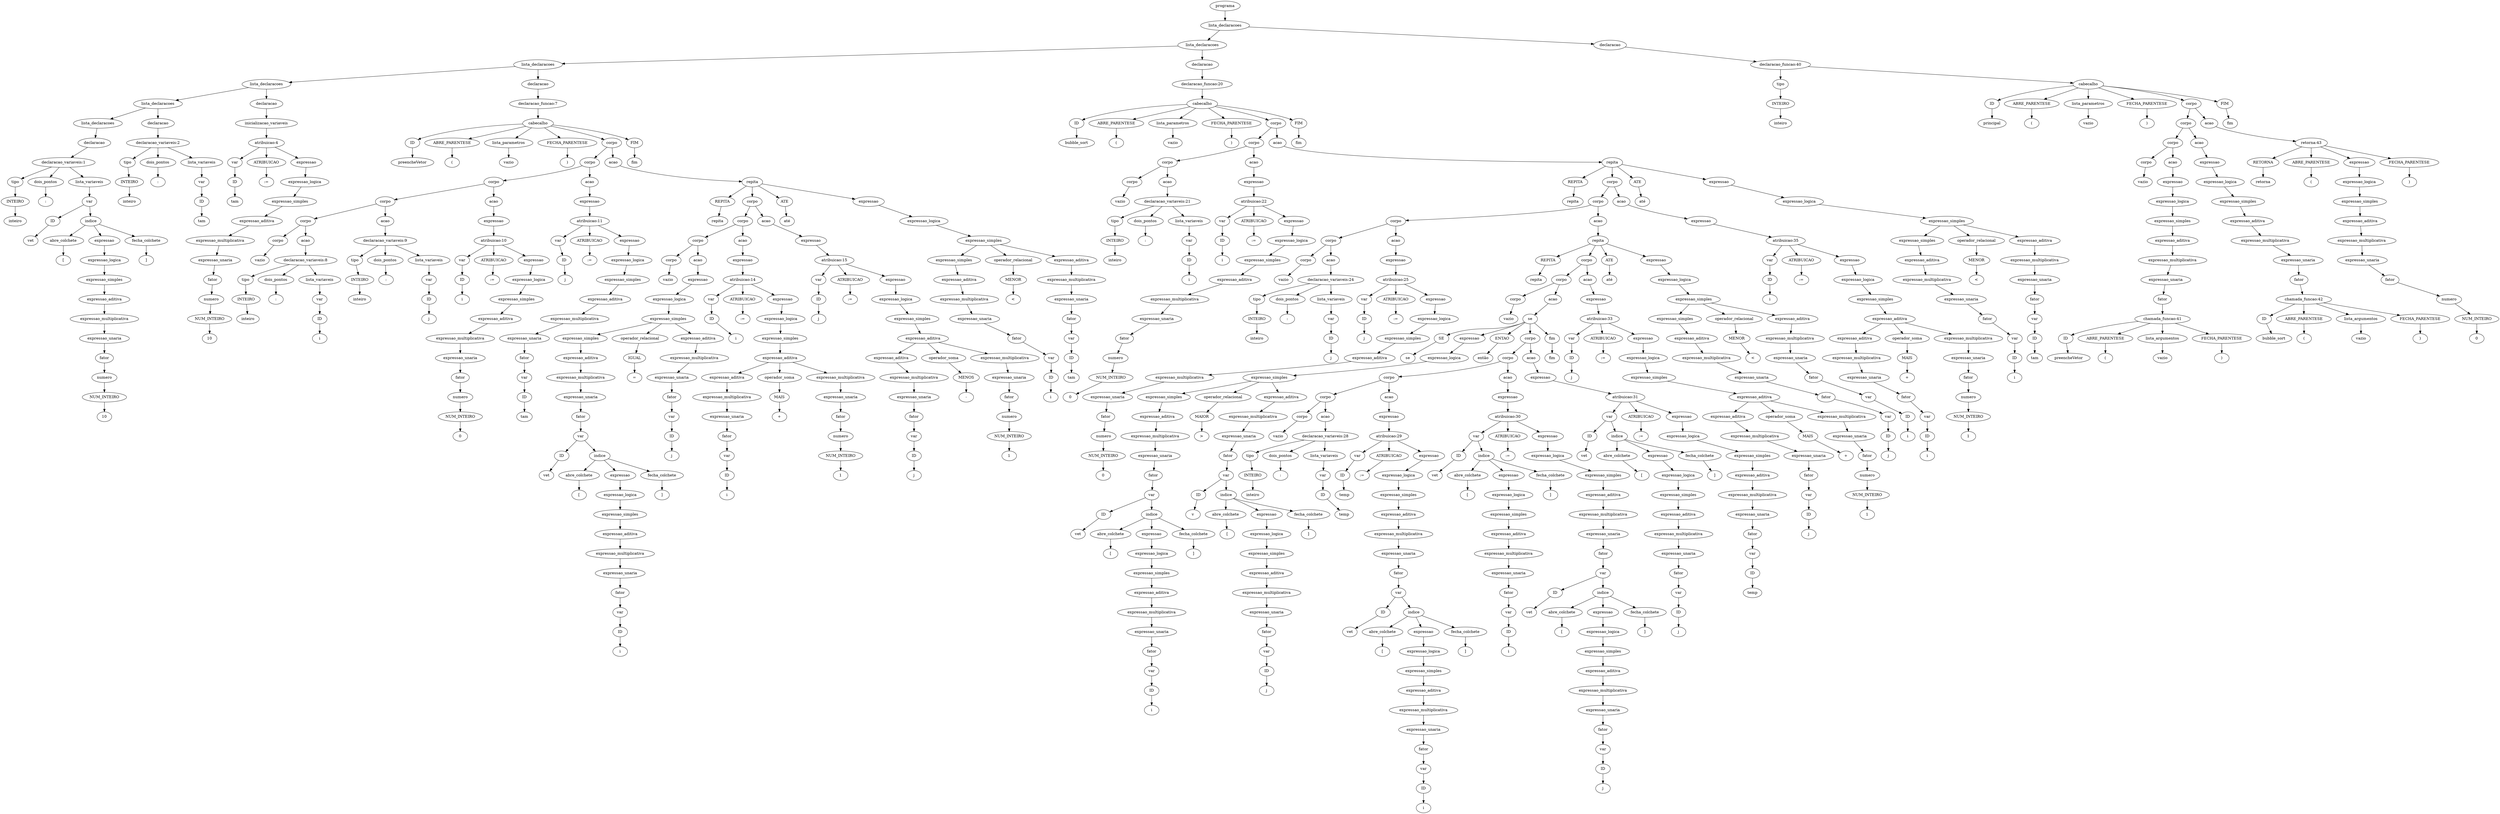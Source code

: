 digraph tree {
    "0x7fa876b64fd0" [label="programa"];
    "0x7fa876a576a0" [label="lista_declaracoes"];
    "0x7fa876b64ca0" [label="lista_declaracoes"];
    "0x7fa876b62b50" [label="lista_declaracoes"];
    "0x7fa876b62b20" [label="lista_declaracoes"];
    "0x7fa876b62700" [label="lista_declaracoes"];
    "0x7fa876c531c0" [label="lista_declaracoes"];
    "0x7fa876c6beb0" [label="declaracao"];
    "0x7fa876b624c0" [label="declaracao_variaveis:1"];
    "0x7fa876c6b3a0" [label="tipo"];
    "0x7fa876b62220" [label="INTEIRO"];
    "0x7fa876b62370" [label="inteiro"];
    "0x7fa876e1f580" [label="dois_pontos"];
    "0x7fa876b62670" [label=":"];
    "0x7fa876b621c0" [label="lista_variaveis"];
    "0x7fa876b62490" [label="var"];
    "0x7fa876b62250" [label="ID"];
    "0x7fa876b624f0" [label="vet"];
    "0x7fa876b62280" [label="indice"];
    "0x7fa876b62520" [label="abre_colchete"];
    "0x7fa876b625e0" [label="["];
    "0x7fa876b622b0" [label="expressao"];
    "0x7fa876b622e0" [label="expressao_logica"];
    "0x7fa876b62160" [label="expressao_simples"];
    "0x7fa876b62190" [label="expressao_aditiva"];
    "0x7fa876b62310" [label="expressao_multiplicativa"];
    "0x7fa876b621f0" [label="expressao_unaria"];
    "0x7fa876b62460" [label="fator"];
    "0x7fa876c86fa0" [label="numero"];
    "0x7fa876c86b50" [label="NUM_INTEIRO"];
    "0x7fa876b62340" [label="10"];
    "0x7fa876b62610" [label="fecha_colchete"];
    "0x7fa876b62640" [label="]"];
    "0x7fa876b62400" [label="declaracao"];
    "0x7fa876b627c0" [label="declaracao_variaveis:2"];
    "0x7fa876b62430" [label="tipo"];
    "0x7fa876b626a0" [label="INTEIRO"];
    "0x7fa876b62580" [label="inteiro"];
    "0x7fa876b628e0" [label="dois_pontos"];
    "0x7fa876b62910" [label=":"];
    "0x7fa876b62730" [label="lista_variaveis"];
    "0x7fa876b625b0" [label="var"];
    "0x7fa876b62550" [label="ID"];
    "0x7fa876b62820" [label="tam"];
    "0x7fa876b62b80" [label="declaracao"];
    "0x7fa876b62940" [label="inicializacao_variaveis"];
    "0x7fa876b62bb0" [label="atribuicao:4"];
    "0x7fa876c862e0" [label="var"];
    "0x7fa876c86c40" [label="ID"];
    "0x7fa876b62970" [label="tam"];
    "0x7fa876b62c40" [label="ATRIBUICAO"];
    "0x7fa876b62c70" [label=":="];
    "0x7fa876b62af0" [label="expressao"];
    "0x7fa876b62ac0" [label="expressao_logica"];
    "0x7fa876b62a30" [label="expressao_simples"];
    "0x7fa876b62880" [label="expressao_aditiva"];
    "0x7fa876b62a90" [label="expressao_multiplicativa"];
    "0x7fa876b629a0" [label="expressao_unaria"];
    "0x7fa876b62850" [label="fator"];
    "0x7fa876b627f0" [label="numero"];
    "0x7fa876b62790" [label="NUM_INTEIRO"];
    "0x7fa876b62a60" [label="10"];
    "0x7fa876b62d00" [label="declaracao"];
    "0x7fa876b629d0" [label="declaracao_funcao:7"];
    "0x7fa876ab36d0" [label="cabecalho"];
    "0x7fa876b6f400" [label="ID"];
    "0x7fa876b6f430" [label="preencheVetor"];
    "0x7fa876b6f100" [label="ABRE_PARENTESE"];
    "0x7fa876b6f280" [label="("];
    "0x7fa876b62760" [label="lista_parametros"];
    "0x7fa876b626d0" [label="vazio"];
    "0x7fa876b6f070" [label="FECHA_PARENTESE"];
    "0x7fa876b6f460" [label=")"];
    "0x7fa876b64670" [label="corpo"];
    "0x7fa876ab3af0" [label="corpo"];
    "0x7fa876ab3760" [label="corpo"];
    "0x7fa876ab3250" [label="corpo"];
    "0x7fa876b62fd0" [label="corpo"];
    "0x7fa876b62e50" [label="corpo"];
    "0x7fa876b62ca0" [label="vazio"];
    "0x7fa876b62e80" [label="acao"];
    "0x7fa876b62f70" [label="declaracao_variaveis:8"];
    "0x7fa876b62d60" [label="tipo"];
    "0x7fa876b62dc0" [label="INTEIRO"];
    "0x7fa876b62f40" [label="inteiro"];
    "0x7fa876ab3070" [label="dois_pontos"];
    "0x7fa876ab3190" [label=":"];
    "0x7fa876b62fa0" [label="lista_variaveis"];
    "0x7fa876b62df0" [label="var"];
    "0x7fa876b62d90" [label="ID"];
    "0x7fa876ab30d0" [label="i"];
    "0x7fa876b62ee0" [label="acao"];
    "0x7fa876ab31f0" [label="declaracao_variaveis:9"];
    "0x7fa876b62d30" [label="tipo"];
    "0x7fa876b62e20" [label="INTEIRO"];
    "0x7fa876ab31c0" [label="inteiro"];
    "0x7fa876ab32b0" [label="dois_pontos"];
    "0x7fa876ab33d0" [label=":"];
    "0x7fa876ab3220" [label="lista_variaveis"];
    "0x7fa876ab30a0" [label="var"];
    "0x7fa876ab3040" [label="ID"];
    "0x7fa876ab3310" [label="j"];
    "0x7fa876ab3670" [label="acao"];
    "0x7fa876ab33a0" [label="expressao"];
    "0x7fa876ab3610" [label="atribuicao:10"];
    "0x7fa876b62f10" [label="var"];
    "0x7fa876b62eb0" [label="ID"];
    "0x7fa876ab3400" [label="i"];
    "0x7fa876ab36a0" [label="ATRIBUICAO"];
    "0x7fa876ab3730" [label=":="];
    "0x7fa876ab35e0" [label="expressao"];
    "0x7fa876ab35b0" [label="expressao_logica"];
    "0x7fa876ab34f0" [label="expressao_simples"];
    "0x7fa876ab3490" [label="expressao_aditiva"];
    "0x7fa876ab3580" [label="expressao_multiplicativa"];
    "0x7fa876ab3430" [label="expressao_unaria"];
    "0x7fa876ab3460" [label="fator"];
    "0x7fa876ab32e0" [label="numero"];
    "0x7fa876ab3280" [label="NUM_INTEIRO"];
    "0x7fa876ab3550" [label="0"];
    "0x7fa876ab3a00" [label="acao"];
    "0x7fa876ab3790" [label="expressao"];
    "0x7fa876ab39a0" [label="atribuicao:11"];
    "0x7fa876ab3130" [label="var"];
    "0x7fa876ab3160" [label="ID"];
    "0x7fa876ab3370" [label="j"];
    "0x7fa876ab3a30" [label="ATRIBUICAO"];
    "0x7fa876ab3ac0" [label=":="];
    "0x7fa876ab3970" [label="expressao"];
    "0x7fa876ab3940" [label="expressao_logica"];
    "0x7fa876ab3880" [label="expressao_simples"];
    "0x7fa876ab3820" [label="expressao_aditiva"];
    "0x7fa876ab3910" [label="expressao_multiplicativa"];
    "0x7fa876ab3100" [label="expressao_unaria"];
    "0x7fa876ab37f0" [label="fator"];
    "0x7fa876ab3520" [label="var"];
    "0x7fa876ab34c0" [label="ID"];
    "0x7fa876ab38e0" [label="tam"];
    "0x7fa876ab38b0" [label="acao"];
    "0x7fa876b6f2e0" [label="repita"];
    "0x7fa876b6f370" [label="REPITA"];
    "0x7fa876b6f310" [label="repita"];
    "0x7fa876b64e80" [label="corpo"];
    "0x7fa876b64910" [label="corpo"];
    "0x7fa876ab3ca0" [label="corpo"];
    "0x7fa876ab3640" [label="corpo"];
    "0x7fa876ab3700" [label="vazio"];
    "0x7fa876b642e0" [label="acao"];
    "0x7fa876b642b0" [label="expressao"];
    "0x7fa876ab3e20" [label="expressao_logica"];
    "0x7fa876b641c0" [label="expressao_simples"];
    "0x7fa876ab3f10" [label="expressao_simples"];
    "0x7fa876ab39d0" [label="expressao_aditiva"];
    "0x7fa876ab3e80" [label="expressao_multiplicativa"];
    "0x7fa876ab3fd0" [label="expressao_unaria"];
    "0x7fa876ab3b50" [label="fator"];
    "0x7fa876ab3bb0" [label="var"];
    "0x7fa876ab3be0" [label="ID"];
    "0x7fa876ab3df0" [label="vet"];
    "0x7fa876ab3dc0" [label="indice"];
    "0x7fa876ab3e50" [label="abre_colchete"];
    "0x7fa876ab3f40" [label="["];
    "0x7fa876ab3d90" [label="expressao"];
    "0x7fa876ab3d60" [label="expressao_logica"];
    "0x7fa876ab3cd0" [label="expressao_simples"];
    "0x7fa876ab3c40" [label="expressao_aditiva"];
    "0x7fa876ab3d30" [label="expressao_multiplicativa"];
    "0x7fa876ab3b80" [label="expressao_unaria"];
    "0x7fa876ab3c10" [label="fator"];
    "0x7fa876ab3b20" [label="var"];
    "0x7fa876ab3a60" [label="ID"];
    "0x7fa876ab3d00" [label="i"];
    "0x7fa876ab3f70" [label="fecha_colchete"];
    "0x7fa876ab3fa0" [label="]"];
    "0x7fa876ab3c70" [label="operador_relacional"];
    "0x7fa876b64040" [label="IGUAL"];
    "0x7fa876b64130" [label="="];
    "0x7fa876b640d0" [label="expressao_aditiva"];
    "0x7fa876b64250" [label="expressao_multiplicativa"];
    "0x7fa876b64160" [label="expressao_unaria"];
    "0x7fa876b640a0" [label="fator"];
    "0x7fa876ab3eb0" [label="var"];
    "0x7fa876ab3ee0" [label="ID"];
    "0x7fa876b64220" [label="j"];
    "0x7fa876b648e0" [label="acao"];
    "0x7fa876b64070" [label="expressao"];
    "0x7fa876b645e0" [label="atribuicao:14"];
    "0x7fa876ab3340" [label="var"];
    "0x7fa876ab37c0" [label="ID"];
    "0x7fa876b64340" [label="i"];
    "0x7fa876b64580" [label="ATRIBUICAO"];
    "0x7fa876b64880" [label=":="];
    "0x7fa876b64850" [label="expressao"];
    "0x7fa876b64820" [label="expressao_logica"];
    "0x7fa876b64550" [label="expressao_simples"];
    "0x7fa876b64640" [label="expressao_aditiva"];
    "0x7fa876b64430" [label="expressao_aditiva"];
    "0x7fa876b64520" [label="expressao_multiplicativa"];
    "0x7fa876b64100" [label="expressao_unaria"];
    "0x7fa876b64400" [label="fator"];
    "0x7fa876b641f0" [label="var"];
    "0x7fa876b64190" [label="ID"];
    "0x7fa876b644f0" [label="i"];
    "0x7fa876b646a0" [label="operador_soma"];
    "0x7fa876b644c0" [label="MAIS"];
    "0x7fa876b645b0" [label="+"];
    "0x7fa876b647f0" [label="expressao_multiplicativa"];
    "0x7fa876b64700" [label="expressao_unaria"];
    "0x7fa876b64610" [label="fator"];
    "0x7fa876b64460" [label="numero"];
    "0x7fa876b64490" [label="NUM_INTEIRO"];
    "0x7fa876b647c0" [label="1"];
    "0x7fa876b64e50" [label="acao"];
    "0x7fa876b64940" [label="expressao"];
    "0x7fa876b64b80" [label="atribuicao:15"];
    "0x7fa876b64370" [label="var"];
    "0x7fa876b64280" [label="ID"];
    "0x7fa876b643d0" [label="j"];
    "0x7fa876b64b20" [label="ATRIBUICAO"];
    "0x7fa876b64df0" [label=":="];
    "0x7fa876b64dc0" [label="expressao"];
    "0x7fa876b64d90" [label="expressao_logica"];
    "0x7fa876b64af0" [label="expressao_simples"];
    "0x7fa876b64be0" [label="expressao_aditiva"];
    "0x7fa876b649d0" [label="expressao_aditiva"];
    "0x7fa876b64ac0" [label="expressao_multiplicativa"];
    "0x7fa876b64310" [label="expressao_unaria"];
    "0x7fa876b649a0" [label="fator"];
    "0x7fa876b64790" [label="var"];
    "0x7fa876b64730" [label="ID"];
    "0x7fa876b64a90" [label="j"];
    "0x7fa876b64c40" [label="operador_soma"];
    "0x7fa876b64a60" [label="MENOS"];
    "0x7fa876b64b50" [label="-"];
    "0x7fa876b64d60" [label="expressao_multiplicativa"];
    "0x7fa876b64c70" [label="expressao_unaria"];
    "0x7fa876b64bb0" [label="fator"];
    "0x7fa876b64a00" [label="numero"];
    "0x7fa876b64a30" [label="NUM_INTEIRO"];
    "0x7fa876b64d30" [label="1"];
    "0x7fa876b6f3a0" [label="ATE"];
    "0x7fa876b6f3d0" [label="até"];
    "0x7fa876b6f2b0" [label="expressao"];
    "0x7fa876b64fa0" [label="expressao_logica"];
    "0x7fa876b6f1c0" [label="expressao_simples"];
    "0x7fa876b64f40" [label="expressao_simples"];
    "0x7fa876b64c10" [label="expressao_aditiva"];
    "0x7fa876b648b0" [label="expressao_multiplicativa"];
    "0x7fa876b64eb0" [label="expressao_unaria"];
    "0x7fa876b64e20" [label="fator"];
    "0x7fa876b64760" [label="var"];
    "0x7fa876b643a0" [label="ID"];
    "0x7fa876b64970" [label="i"];
    "0x7fa876b64f70" [label="operador_relacional"];
    "0x7fa876b6f040" [label="MENOR"];
    "0x7fa876b6f130" [label="<"];
    "0x7fa876b6f0d0" [label="expressao_aditiva"];
    "0x7fa876b6f250" [label="expressao_multiplicativa"];
    "0x7fa876b6f160" [label="expressao_unaria"];
    "0x7fa876b6f0a0" [label="fator"];
    "0x7fa876b64ee0" [label="var"];
    "0x7fa876b64f10" [label="ID"];
    "0x7fa876b6f220" [label="tam"];
    "0x7fa876b6f490" [label="FIM"];
    "0x7fa876b6f4c0" [label="fim"];
    "0x7fa876b62a00" [label="declaracao"];
    "0x7fa876ab3a90" [label="declaracao_funcao:20"];
    "0x7fa876b6f7f0" [label="cabecalho"];
    "0x7fa876a57d90" [label="ID"];
    "0x7fa876a57dc0" [label="bubble_sort"];
    "0x7fa876a57670" [label="ABRE_PARENTESE"];
    "0x7fa876a57a00" [label="("];
    "0x7fa876b62cd0" [label="lista_parametros"];
    "0x7fa876b62c10" [label="vazio"];
    "0x7fa876a579a0" [label="FECHA_PARENTESE"];
    "0x7fa876a57df0" [label=")"];
    "0x7fa876a57cd0" [label="corpo"];
    "0x7fa876b6fc10" [label="corpo"];
    "0x7fa876b6f700" [label="corpo"];
    "0x7fa876b6f580" [label="corpo"];
    "0x7fa876b62be0" [label="vazio"];
    "0x7fa876b6f5b0" [label="acao"];
    "0x7fa876b6f6a0" [label="declaracao_variaveis:21"];
    "0x7fa876b6f4f0" [label="tipo"];
    "0x7fa876b6f550" [label="INTEIRO"];
    "0x7fa876b6f670" [label="inteiro"];
    "0x7fa876b6f760" [label="dois_pontos"];
    "0x7fa876b6f880" [label=":"];
    "0x7fa876b6f6d0" [label="lista_variaveis"];
    "0x7fa876b6f1f0" [label="var"];
    "0x7fa876b6f520" [label="ID"];
    "0x7fa876b6f7c0" [label="i"];
    "0x7fa876b6fb20" [label="acao"];
    "0x7fa876b6f850" [label="expressao"];
    "0x7fa876b6fac0" [label="atribuicao:22"];
    "0x7fa876b64cd0" [label="var"];
    "0x7fa876b6f190" [label="ID"];
    "0x7fa876b6f8b0" [label="i"];
    "0x7fa876b6fb50" [label="ATRIBUICAO"];
    "0x7fa876b6fbe0" [label=":="];
    "0x7fa876b6fa90" [label="expressao"];
    "0x7fa876b6fa60" [label="expressao_logica"];
    "0x7fa876b6f9a0" [label="expressao_simples"];
    "0x7fa876b6f940" [label="expressao_aditiva"];
    "0x7fa876b6fa30" [label="expressao_multiplicativa"];
    "0x7fa876b6f8e0" [label="expressao_unaria"];
    "0x7fa876b6f910" [label="fator"];
    "0x7fa876b6f790" [label="numero"];
    "0x7fa876b6f730" [label="NUM_INTEIRO"];
    "0x7fa876b6fa00" [label="0"];
    "0x7fa876b6f9d0" [label="acao"];
    "0x7fa876a57c70" [label="repita"];
    "0x7fa876a57d00" [label="REPITA"];
    "0x7fa876a57ca0" [label="repita"];
    "0x7fa876a57850" [label="corpo"];
    "0x7fa876a4e8b0" [label="corpo"];
    "0x7fa876a40340" [label="corpo"];
    "0x7fa876b6fdf0" [label="corpo"];
    "0x7fa876b6f610" [label="corpo"];
    "0x7fa876b6f640" [label="vazio"];
    "0x7fa876b6fca0" [label="acao"];
    "0x7fa876b6fd90" [label="declaracao_variaveis:24"];
    "0x7fa876b6fc40" [label="tipo"];
    "0x7fa876b6fb80" [label="INTEIRO"];
    "0x7fa876b6fd60" [label="inteiro"];
    "0x7fa876b6fe50" [label="dois_pontos"];
    "0x7fa876b6ff70" [label=":"];
    "0x7fa876b6fdc0" [label="lista_variaveis"];
    "0x7fa876b6fc70" [label="var"];
    "0x7fa876b6faf0" [label="ID"];
    "0x7fa876b6feb0" [label="j"];
    "0x7fa876b6fee0" [label="acao"];
    "0x7fa876b6ff40" [label="expressao"];
    "0x7fa876a401f0" [label="atribuicao:25"];
    "0x7fa876b6f5e0" [label="var"];
    "0x7fa876b6f820" [label="ID"];
    "0x7fa876b6ffa0" [label="j"];
    "0x7fa876a40280" [label="ATRIBUICAO"];
    "0x7fa876a40310" [label=":="];
    "0x7fa876a401c0" [label="expressao"];
    "0x7fa876a40190" [label="expressao_logica"];
    "0x7fa876a400d0" [label="expressao_simples"];
    "0x7fa876a40070" [label="expressao_aditiva"];
    "0x7fa876a40160" [label="expressao_multiplicativa"];
    "0x7fa876b6ffd0" [label="expressao_unaria"];
    "0x7fa876a40040" [label="fator"];
    "0x7fa876b6fe80" [label="numero"];
    "0x7fa876b6fe20" [label="NUM_INTEIRO"];
    "0x7fa876a40130" [label="0"];
    "0x7fa876a40100" [label="acao"];
    "0x7fa876a57280" [label="repita"];
    "0x7fa876a57310" [label="REPITA"];
    "0x7fa876a572b0" [label="repita"];
    "0x7fa876a4ee20" [label="corpo"];
    "0x7fa876a407c0" [label="corpo"];
    "0x7fa876b6fd00" [label="corpo"];
    "0x7fa876b6fd30" [label="vazio"];
    "0x7fa876a403a0" [label="acao"];
    "0x7fa876a4e130" [label="se"];
    "0x7fa876a4e1c0" [label="SE"];
    "0x7fa876a4e610" [label="se"];
    "0x7fa876a40c70" [label="expressao"];
    "0x7fa876a406d0" [label="expressao_logica"];
    "0x7fa876a40e50" [label="expressao_simples"];
    "0x7fa876a408b0" [label="expressao_simples"];
    "0x7fa876a40430" [label="expressao_aditiva"];
    "0x7fa876a40730" [label="expressao_multiplicativa"];
    "0x7fa876a40880" [label="expressao_unaria"];
    "0x7fa876a40400" [label="fator"];
    "0x7fa876a40460" [label="var"];
    "0x7fa876a40490" [label="ID"];
    "0x7fa876a406a0" [label="vet"];
    "0x7fa876a40670" [label="indice"];
    "0x7fa876a40700" [label="abre_colchete"];
    "0x7fa876a407f0" [label="["];
    "0x7fa876a40640" [label="expressao"];
    "0x7fa876a40610" [label="expressao_logica"];
    "0x7fa876a40580" [label="expressao_simples"];
    "0x7fa876a404f0" [label="expressao_aditiva"];
    "0x7fa876a405e0" [label="expressao_multiplicativa"];
    "0x7fa876a403d0" [label="expressao_unaria"];
    "0x7fa876a404c0" [label="fator"];
    "0x7fa876a40370" [label="var"];
    "0x7fa876a402b0" [label="ID"];
    "0x7fa876a405b0" [label="i"];
    "0x7fa876a40820" [label="fecha_colchete"];
    "0x7fa876a40850" [label="]"];
    "0x7fa876a40520" [label="operador_relacional"];
    "0x7fa876a40550" [label="MAIOR"];
    "0x7fa876a409a0" [label=">"];
    "0x7fa876a40940" [label="expressao_aditiva"];
    "0x7fa876a40cd0" [label="expressao_multiplicativa"];
    "0x7fa876a40e20" [label="expressao_unaria"];
    "0x7fa876a40910" [label="fator"];
    "0x7fa876a40a00" [label="var"];
    "0x7fa876a40a30" [label="ID"];
    "0x7fa876a40c40" [label="v"];
    "0x7fa876a40c10" [label="indice"];
    "0x7fa876a40ca0" [label="abre_colchete"];
    "0x7fa876a40d90" [label="["];
    "0x7fa876a40be0" [label="expressao"];
    "0x7fa876a40bb0" [label="expressao_logica"];
    "0x7fa876a40b20" [label="expressao_simples"];
    "0x7fa876a40a90" [label="expressao_aditiva"];
    "0x7fa876a40b80" [label="expressao_multiplicativa"];
    "0x7fa876a409d0" [label="expressao_unaria"];
    "0x7fa876a40a60" [label="fator"];
    "0x7fa876a40760" [label="var"];
    "0x7fa876a40790" [label="ID"];
    "0x7fa876a40b50" [label="j"];
    "0x7fa876a40dc0" [label="fecha_colchete"];
    "0x7fa876a40df0" [label="]"];
    "0x7fa876a4e4c0" [label="ENTAO"];
    "0x7fa876a4e940" [label="então"];
    "0x7fa876a4e880" [label="corpo"];
    "0x7fa876a4e220" [label="corpo"];
    "0x7fa876a478b0" [label="corpo"];
    "0x7fa876a40fa0" [label="corpo"];
    "0x7fa876a40f10" [label="corpo"];
    "0x7fa876a40d60" [label="vazio"];
    "0x7fa876a40f40" [label="acao"];
    "0x7fa876a47070" [label="declaracao_variaveis:28"];
    "0x7fa876a40e80" [label="tipo"];
    "0x7fa876a40ac0" [label="INTEIRO"];
    "0x7fa876a47040" [label="inteiro"];
    "0x7fa876a47130" [label="dois_pontos"];
    "0x7fa876a47250" [label=":"];
    "0x7fa876a470a0" [label="lista_variaveis"];
    "0x7fa876a40af0" [label="var"];
    "0x7fa876a40970" [label="ID"];
    "0x7fa876a47190" [label="temp"];
    "0x7fa876a477c0" [label="acao"];
    "0x7fa876a470d0" [label="expressao"];
    "0x7fa876a47670" [label="atribuicao:29"];
    "0x7fa876a40eb0" [label="var"];
    "0x7fa876a40ee0" [label="ID"];
    "0x7fa876a47280" [label="temp"];
    "0x7fa876a477f0" [label="ATRIBUICAO"];
    "0x7fa876a47880" [label=":="];
    "0x7fa876a475b0" [label="expressao"];
    "0x7fa876a47400" [label="expressao_logica"];
    "0x7fa876a47790" [label="expressao_simples"];
    "0x7fa876a47310" [label="expressao_aditiva"];
    "0x7fa876a47610" [label="expressao_multiplicativa"];
    "0x7fa876a47760" [label="expressao_unaria"];
    "0x7fa876a472e0" [label="fator"];
    "0x7fa876a47340" [label="var"];
    "0x7fa876a47370" [label="ID"];
    "0x7fa876a47580" [label="vet"];
    "0x7fa876a47550" [label="indice"];
    "0x7fa876a475e0" [label="abre_colchete"];
    "0x7fa876a476d0" [label="["];
    "0x7fa876a47520" [label="expressao"];
    "0x7fa876a474f0" [label="expressao_logica"];
    "0x7fa876a47460" [label="expressao_simples"];
    "0x7fa876a473d0" [label="expressao_aditiva"];
    "0x7fa876a474c0" [label="expressao_multiplicativa"];
    "0x7fa876a472b0" [label="expressao_unaria"];
    "0x7fa876a473a0" [label="fator"];
    "0x7fa876a47160" [label="var"];
    "0x7fa876a47100" [label="ID"];
    "0x7fa876a47490" [label="i"];
    "0x7fa876a47700" [label="fecha_colchete"];
    "0x7fa876a47730" [label="]"];
    "0x7fa876a47b80" [label="acao"];
    "0x7fa876a47c70" [label="expressao"];
    "0x7fa876a4e0d0" [label="atribuicao:30"];
    "0x7fa876a47430" [label="var"];
    "0x7fa876a47820" [label="ID"];
    "0x7fa876a47a90" [label="vet"];
    "0x7fa876a47a60" [label="indice"];
    "0x7fa876a47af0" [label="abre_colchete"];
    "0x7fa876a47be0" [label="["];
    "0x7fa876a47a30" [label="expressao"];
    "0x7fa876a47a00" [label="expressao_logica"];
    "0x7fa876a479d0" [label="expressao_simples"];
    "0x7fa876a47940" [label="expressao_aditiva"];
    "0x7fa876a47220" [label="expressao_multiplicativa"];
    "0x7fa876a478e0" [label="expressao_unaria"];
    "0x7fa876a47910" [label="fator"];
    "0x7fa876a40fd0" [label="var"];
    "0x7fa876a40f70" [label="ID"];
    "0x7fa876a471f0" [label="i"];
    "0x7fa876a47c10" [label="fecha_colchete"];
    "0x7fa876a47c40" [label="]"];
    "0x7fa876a4e160" [label="ATRIBUICAO"];
    "0x7fa876a4e1f0" [label=":="];
    "0x7fa876a47ee0" [label="expressao"];
    "0x7fa876a47d90" [label="expressao_logica"];
    "0x7fa876a47dc0" [label="expressao_simples"];
    "0x7fa876a479a0" [label="expressao_aditiva"];
    "0x7fa876a47f40" [label="expressao_multiplicativa"];
    "0x7fa876a47fa0" [label="expressao_unaria"];
    "0x7fa876a47970" [label="fator"];
    "0x7fa876a47cd0" [label="var"];
    "0x7fa876a47d00" [label="ID"];
    "0x7fa876a47eb0" [label="vet"];
    "0x7fa876a47e80" [label="indice"];
    "0x7fa876a47f10" [label="abre_colchete"];
    "0x7fa876a4e040" [label="["];
    "0x7fa876a47e50" [label="expressao"];
    "0x7fa876a47e20" [label="expressao_logica"];
    "0x7fa876a47df0" [label="expressao_simples"];
    "0x7fa876a47d60" [label="expressao_aditiva"];
    "0x7fa876a47bb0" [label="expressao_multiplicativa"];
    "0x7fa876a47b20" [label="expressao_unaria"];
    "0x7fa876a47d30" [label="fator"];
    "0x7fa876a476a0" [label="var"];
    "0x7fa876a47640" [label="ID"];
    "0x7fa876a47ac0" [label="j"];
    "0x7fa876a4e070" [label="fecha_colchete"];
    "0x7fa876a4e0a0" [label="]"];
    "0x7fa876a4e790" [label="acao"];
    "0x7fa876a4e5e0" [label="expressao"];
    "0x7fa876a4e730" [label="atribuicao:31"];
    "0x7fa876a4e100" [label="var"];
    "0x7fa876a4e190" [label="ID"];
    "0x7fa876a4e400" [label="vet"];
    "0x7fa876a4e3d0" [label="indice"];
    "0x7fa876a4e460" [label="abre_colchete"];
    "0x7fa876a4e550" [label="["];
    "0x7fa876a4e3a0" [label="expressao"];
    "0x7fa876a4e370" [label="expressao_logica"];
    "0x7fa876a4e340" [label="expressao_simples"];
    "0x7fa876a4e2b0" [label="expressao_aditiva"];
    "0x7fa876a47b50" [label="expressao_multiplicativa"];
    "0x7fa876a4e250" [label="expressao_unaria"];
    "0x7fa876a4e280" [label="fator"];
    "0x7fa876a47850" [label="var"];
    "0x7fa876a471c0" [label="ID"];
    "0x7fa876a47ca0" [label="j"];
    "0x7fa876a4e580" [label="fecha_colchete"];
    "0x7fa876a4e5b0" [label="]"];
    "0x7fa876a4e7c0" [label="ATRIBUICAO"];
    "0x7fa876a4e850" [label=":="];
    "0x7fa876a4e700" [label="expressao"];
    "0x7fa876a4e6d0" [label="expressao_logica"];
    "0x7fa876a4e670" [label="expressao_simples"];
    "0x7fa876a4e310" [label="expressao_aditiva"];
    "0x7fa876a4e520" [label="expressao_multiplicativa"];
    "0x7fa876a4e490" [label="expressao_unaria"];
    "0x7fa876a4e2e0" [label="fator"];
    "0x7fa876a47fd0" [label="var"];
    "0x7fa876a47f70" [label="ID"];
    "0x7fa876a4e430" [label="temp"];
    "0x7fa876a4e970" [label="fim"];
    "0x7fa876a4e9a0" [label="fim"];
    "0x7fa876a4edf0" [label="acao"];
    "0x7fa876a40d00" [label="expressao"];
    "0x7fa876a4eb20" [label="atribuicao:33"];
    "0x7fa876b6fcd0" [label="var"];
    "0x7fa876b6ff10" [label="ID"];
    "0x7fa876a4e9d0" [label="j"];
    "0x7fa876a4eac0" [label="ATRIBUICAO"];
    "0x7fa876a4ed90" [label=":="];
    "0x7fa876a4ed60" [label="expressao"];
    "0x7fa876a4ed30" [label="expressao_logica"];
    "0x7fa876a4ea90" [label="expressao_simples"];
    "0x7fa876a4eb80" [label="expressao_aditiva"];
    "0x7fa876a4e820" [label="expressao_aditiva"];
    "0x7fa876a4ea60" [label="expressao_multiplicativa"];
    "0x7fa876a4ea00" [label="expressao_unaria"];
    "0x7fa876a4e910" [label="fator"];
    "0x7fa876a4e8e0" [label="var"];
    "0x7fa876a4e760" [label="ID"];
    "0x7fa876a4ea30" [label="j"];
    "0x7fa876a4ebe0" [label="operador_soma"];
    "0x7fa876a4e640" [label="MAIS"];
    "0x7fa876a4eaf0" [label="+"];
    "0x7fa876a4ed00" [label="expressao_multiplicativa"];
    "0x7fa876a4ec10" [label="expressao_unaria"];
    "0x7fa876a4eb50" [label="fator"];
    "0x7fa876a4e4f0" [label="numero"];
    "0x7fa876a4e6a0" [label="NUM_INTEIRO"];
    "0x7fa876a4ecd0" [label="1"];
    "0x7fa876a57340" [label="ATE"];
    "0x7fa876a57370" [label="até"];
    "0x7fa876a57250" [label="expressao"];
    "0x7fa876a4ef40" [label="expressao_logica"];
    "0x7fa876a57160" [label="expressao_simples"];
    "0x7fa876a4eee0" [label="expressao_simples"];
    "0x7fa876a4ebb0" [label="expressao_aditiva"];
    "0x7fa876a4e7f0" [label="expressao_multiplicativa"];
    "0x7fa876a4ee50" [label="expressao_unaria"];
    "0x7fa876a4edc0" [label="fator"];
    "0x7fa876a40220" [label="var"];
    "0x7fa876a408e0" [label="ID"];
    "0x7fa876a40d30" [label="j"];
    "0x7fa876a4ef10" [label="operador_relacional"];
    "0x7fa876a4efa0" [label="MENOR"];
    "0x7fa876a570d0" [label="<"];
    "0x7fa876a57070" [label="expressao_aditiva"];
    "0x7fa876a571f0" [label="expressao_multiplicativa"];
    "0x7fa876a57100" [label="expressao_unaria"];
    "0x7fa876a57040" [label="fator"];
    "0x7fa876a4ee80" [label="var"];
    "0x7fa876a4eeb0" [label="ID"];
    "0x7fa876a571c0" [label="i"];
    "0x7fa876a4efd0" [label="acao"];
    "0x7fa876a4eca0" [label="expressao"];
    "0x7fa876a57550" [label="atribuicao:35"];
    "0x7fa876a40250" [label="var"];
    "0x7fa876a402e0" [label="ID"];
    "0x7fa876a573a0" [label="i"];
    "0x7fa876a574f0" [label="ATRIBUICAO"];
    "0x7fa876a577c0" [label=":="];
    "0x7fa876a57790" [label="expressao"];
    "0x7fa876a57760" [label="expressao_logica"];
    "0x7fa876a574c0" [label="expressao_simples"];
    "0x7fa876a575b0" [label="expressao_aditiva"];
    "0x7fa876a570a0" [label="expressao_aditiva"];
    "0x7fa876a57490" [label="expressao_multiplicativa"];
    "0x7fa876a573d0" [label="expressao_unaria"];
    "0x7fa876a572e0" [label="fator"];
    "0x7fa876a57190" [label="var"];
    "0x7fa876a57130" [label="ID"];
    "0x7fa876a57460" [label="i"];
    "0x7fa876a57610" [label="operador_soma"];
    "0x7fa876a57430" [label="MAIS"];
    "0x7fa876a57520" [label="+"];
    "0x7fa876a57730" [label="expressao_multiplicativa"];
    "0x7fa876a57640" [label="expressao_unaria"];
    "0x7fa876a57580" [label="fator"];
    "0x7fa876a57220" [label="numero"];
    "0x7fa876a57400" [label="NUM_INTEIRO"];
    "0x7fa876a57700" [label="1"];
    "0x7fa876a57d30" [label="ATE"];
    "0x7fa876a57d60" [label="até"];
    "0x7fa876a57c40" [label="expressao"];
    "0x7fa876a57970" [label="expressao_logica"];
    "0x7fa876a57b50" [label="expressao_simples"];
    "0x7fa876a57910" [label="expressao_simples"];
    "0x7fa876a575e0" [label="expressao_aditiva"];
    "0x7fa876a4ec40" [label="expressao_multiplicativa"];
    "0x7fa876a57880" [label="expressao_unaria"];
    "0x7fa876a577f0" [label="fator"];
    "0x7fa876a400a0" [label="var"];
    "0x7fa876a4ec70" [label="ID"];
    "0x7fa876a4ef70" [label="i"];
    "0x7fa876a57940" [label="operador_relacional"];
    "0x7fa876a579d0" [label="MENOR"];
    "0x7fa876a57ac0" [label="<"];
    "0x7fa876a57a60" [label="expressao_aditiva"];
    "0x7fa876a57be0" [label="expressao_multiplicativa"];
    "0x7fa876a57af0" [label="expressao_unaria"];
    "0x7fa876a57a30" [label="fator"];
    "0x7fa876a578b0" [label="var"];
    "0x7fa876a578e0" [label="ID"];
    "0x7fa876a57bb0" [label="tam"];
    "0x7fa876a57e20" [label="FIM"];
    "0x7fa876a57e50" [label="fim"];
    "0x7fa876b6fbb0" [label="declaracao"];
    "0x7fa876b6f340" [label="declaracao_funcao:40"];
    "0x7fa876ab3850" [label="tipo"];
    "0x7fa876b623a0" [label="INTEIRO"];
    "0x7fa876b623d0" [label="inteiro"];
    "0x7fa876a61790" [label="cabecalho"];
    "0x7fa876a61c10" [label="ID"];
    "0x7fa876a61c40" [label="principal"];
    "0x7fa876a61a30" [label="ABRE_PARENTESE"];
    "0x7fa876a61880" [label="("];
    "0x7fa876a57b20" [label="lista_parametros"];
    "0x7fa876a57820" [label="vazio"];
    "0x7fa876a618b0" [label="FECHA_PARENTESE"];
    "0x7fa876a61c70" [label=")"];
    "0x7fa876a619d0" [label="corpo"];
    "0x7fa876a61460" [label="corpo"];
    "0x7fa876a610a0" [label="corpo"];
    "0x7fa876a61040" [label="corpo"];
    "0x7fa876b628b0" [label="vazio"];
    "0x7fa876a612b0" [label="acao"];
    "0x7fa876a57f70" [label="expressao"];
    "0x7fa876a61400" [label="expressao_logica"];
    "0x7fa876a61250" [label="expressao_simples"];
    "0x7fa876a57f40" [label="expressao_aditiva"];
    "0x7fa876a613d0" [label="expressao_multiplicativa"];
    "0x7fa876a611f0" [label="expressao_unaria"];
    "0x7fa876a57fa0" [label="fator"];
    "0x7fa876a61070" [label="chamada_funcao:41"];
    "0x7fa876a61160" [label="ID"];
    "0x7fa876a612e0" [label="preencheVetor"];
    "0x7fa876a61310" [label="ABRE_PARENTESE"];
    "0x7fa876a61340" [label="("];
    "0x7fa876a611c0" [label="lista_argumentos"];
    "0x7fa876a57f10" [label="vazio"];
    "0x7fa876a61370" [label="FECHA_PARENTESE"];
    "0x7fa876a613a0" [label=")"];
    "0x7fa876a61220" [label="acao"];
    "0x7fa876a61280" [label="expressao"];
    "0x7fa876a61760" [label="expressao_logica"];
    "0x7fa876a615b0" [label="expressao_simples"];
    "0x7fa876a61610" [label="expressao_aditiva"];
    "0x7fa876a61730" [label="expressao_multiplicativa"];
    "0x7fa876a61550" [label="expressao_unaria"];
    "0x7fa876a57fd0" [label="fator"];
    "0x7fa876a61100" [label="chamada_funcao:42"];
    "0x7fa876a61520" [label="ID"];
    "0x7fa876a61640" [label="bubble_sort"];
    "0x7fa876a61670" [label="ABRE_PARENTESE"];
    "0x7fa876a616a0" [label="("];
    "0x7fa876a61130" [label="lista_argumentos"];
    "0x7fa876a57c10" [label="vazio"];
    "0x7fa876a616d0" [label="FECHA_PARENTESE"];
    "0x7fa876a61700" [label=")"];
    "0x7fa876a61af0" [label="acao"];
    "0x7fa876a61970" [label="retorna:43"];
    "0x7fa876a61a00" [label="RETORNA"];
    "0x7fa876a61b20" [label="retorna"];
    "0x7fa876a61b50" [label="ABRE_PARENTESE"];
    "0x7fa876a61b80" [label="("];
    "0x7fa876a61940" [label="expressao"];
    "0x7fa876a61910" [label="expressao_logica"];
    "0x7fa876a618e0" [label="expressao_simples"];
    "0x7fa876a61850" [label="expressao_aditiva"];
    "0x7fa876a614f0" [label="expressao_multiplicativa"];
    "0x7fa876a614c0" [label="expressao_unaria"];
    "0x7fa876a61820" [label="fator"];
    "0x7fa876a61190" [label="numero"];
    "0x7fa876a61430" [label="NUM_INTEIRO"];
    "0x7fa876a61490" [label="0"];
    "0x7fa876a61bb0" [label="FECHA_PARENTESE"];
    "0x7fa876a61be0" [label=")"];
    "0x7fa876a61ca0" [label="FIM"];
    "0x7fa876a61cd0" [label="fim"];
    "0x7fa876b64fd0" -> "0x7fa876a576a0";
    "0x7fa876a576a0" -> "0x7fa876b64ca0";
    "0x7fa876a576a0" -> "0x7fa876b6fbb0";
    "0x7fa876b64ca0" -> "0x7fa876b62b50";
    "0x7fa876b64ca0" -> "0x7fa876b62a00";
    "0x7fa876b62b50" -> "0x7fa876b62b20";
    "0x7fa876b62b50" -> "0x7fa876b62d00";
    "0x7fa876b62b20" -> "0x7fa876b62700";
    "0x7fa876b62b20" -> "0x7fa876b62b80";
    "0x7fa876b62700" -> "0x7fa876c531c0";
    "0x7fa876b62700" -> "0x7fa876b62400";
    "0x7fa876c531c0" -> "0x7fa876c6beb0";
    "0x7fa876c6beb0" -> "0x7fa876b624c0";
    "0x7fa876b624c0" -> "0x7fa876c6b3a0";
    "0x7fa876b624c0" -> "0x7fa876e1f580";
    "0x7fa876b624c0" -> "0x7fa876b621c0";
    "0x7fa876c6b3a0" -> "0x7fa876b62220";
    "0x7fa876b62220" -> "0x7fa876b62370";
    "0x7fa876e1f580" -> "0x7fa876b62670";
    "0x7fa876b621c0" -> "0x7fa876b62490";
    "0x7fa876b62490" -> "0x7fa876b62250";
    "0x7fa876b62490" -> "0x7fa876b62280";
    "0x7fa876b62250" -> "0x7fa876b624f0";
    "0x7fa876b62280" -> "0x7fa876b62520";
    "0x7fa876b62280" -> "0x7fa876b622b0";
    "0x7fa876b62280" -> "0x7fa876b62610";
    "0x7fa876b62520" -> "0x7fa876b625e0";
    "0x7fa876b622b0" -> "0x7fa876b622e0";
    "0x7fa876b622e0" -> "0x7fa876b62160";
    "0x7fa876b62160" -> "0x7fa876b62190";
    "0x7fa876b62190" -> "0x7fa876b62310";
    "0x7fa876b62310" -> "0x7fa876b621f0";
    "0x7fa876b621f0" -> "0x7fa876b62460";
    "0x7fa876b62460" -> "0x7fa876c86fa0";
    "0x7fa876c86fa0" -> "0x7fa876c86b50";
    "0x7fa876c86b50" -> "0x7fa876b62340";
    "0x7fa876b62610" -> "0x7fa876b62640";
    "0x7fa876b62400" -> "0x7fa876b627c0";
    "0x7fa876b627c0" -> "0x7fa876b62430";
    "0x7fa876b627c0" -> "0x7fa876b628e0";
    "0x7fa876b627c0" -> "0x7fa876b62730";
    "0x7fa876b62430" -> "0x7fa876b626a0";
    "0x7fa876b626a0" -> "0x7fa876b62580";
    "0x7fa876b628e0" -> "0x7fa876b62910";
    "0x7fa876b62730" -> "0x7fa876b625b0";
    "0x7fa876b625b0" -> "0x7fa876b62550";
    "0x7fa876b62550" -> "0x7fa876b62820";
    "0x7fa876b62b80" -> "0x7fa876b62940";
    "0x7fa876b62940" -> "0x7fa876b62bb0";
    "0x7fa876b62bb0" -> "0x7fa876c862e0";
    "0x7fa876b62bb0" -> "0x7fa876b62c40";
    "0x7fa876b62bb0" -> "0x7fa876b62af0";
    "0x7fa876c862e0" -> "0x7fa876c86c40";
    "0x7fa876c86c40" -> "0x7fa876b62970";
    "0x7fa876b62c40" -> "0x7fa876b62c70";
    "0x7fa876b62af0" -> "0x7fa876b62ac0";
    "0x7fa876b62ac0" -> "0x7fa876b62a30";
    "0x7fa876b62a30" -> "0x7fa876b62880";
    "0x7fa876b62880" -> "0x7fa876b62a90";
    "0x7fa876b62a90" -> "0x7fa876b629a0";
    "0x7fa876b629a0" -> "0x7fa876b62850";
    "0x7fa876b62850" -> "0x7fa876b627f0";
    "0x7fa876b627f0" -> "0x7fa876b62790";
    "0x7fa876b62790" -> "0x7fa876b62a60";
    "0x7fa876b62d00" -> "0x7fa876b629d0";
    "0x7fa876b629d0" -> "0x7fa876ab36d0";
    "0x7fa876ab36d0" -> "0x7fa876b6f400";
    "0x7fa876ab36d0" -> "0x7fa876b6f100";
    "0x7fa876ab36d0" -> "0x7fa876b62760";
    "0x7fa876ab36d0" -> "0x7fa876b6f070";
    "0x7fa876ab36d0" -> "0x7fa876b64670";
    "0x7fa876ab36d0" -> "0x7fa876b6f490";
    "0x7fa876b6f400" -> "0x7fa876b6f430";
    "0x7fa876b6f100" -> "0x7fa876b6f280";
    "0x7fa876b62760" -> "0x7fa876b626d0";
    "0x7fa876b6f070" -> "0x7fa876b6f460";
    "0x7fa876b64670" -> "0x7fa876ab3af0";
    "0x7fa876b64670" -> "0x7fa876ab38b0";
    "0x7fa876ab3af0" -> "0x7fa876ab3760";
    "0x7fa876ab3af0" -> "0x7fa876ab3a00";
    "0x7fa876ab3760" -> "0x7fa876ab3250";
    "0x7fa876ab3760" -> "0x7fa876ab3670";
    "0x7fa876ab3250" -> "0x7fa876b62fd0";
    "0x7fa876ab3250" -> "0x7fa876b62ee0";
    "0x7fa876b62fd0" -> "0x7fa876b62e50";
    "0x7fa876b62fd0" -> "0x7fa876b62e80";
    "0x7fa876b62e50" -> "0x7fa876b62ca0";
    "0x7fa876b62e80" -> "0x7fa876b62f70";
    "0x7fa876b62f70" -> "0x7fa876b62d60";
    "0x7fa876b62f70" -> "0x7fa876ab3070";
    "0x7fa876b62f70" -> "0x7fa876b62fa0";
    "0x7fa876b62d60" -> "0x7fa876b62dc0";
    "0x7fa876b62dc0" -> "0x7fa876b62f40";
    "0x7fa876ab3070" -> "0x7fa876ab3190";
    "0x7fa876b62fa0" -> "0x7fa876b62df0";
    "0x7fa876b62df0" -> "0x7fa876b62d90";
    "0x7fa876b62d90" -> "0x7fa876ab30d0";
    "0x7fa876b62ee0" -> "0x7fa876ab31f0";
    "0x7fa876ab31f0" -> "0x7fa876b62d30";
    "0x7fa876ab31f0" -> "0x7fa876ab32b0";
    "0x7fa876ab31f0" -> "0x7fa876ab3220";
    "0x7fa876b62d30" -> "0x7fa876b62e20";
    "0x7fa876b62e20" -> "0x7fa876ab31c0";
    "0x7fa876ab32b0" -> "0x7fa876ab33d0";
    "0x7fa876ab3220" -> "0x7fa876ab30a0";
    "0x7fa876ab30a0" -> "0x7fa876ab3040";
    "0x7fa876ab3040" -> "0x7fa876ab3310";
    "0x7fa876ab3670" -> "0x7fa876ab33a0";
    "0x7fa876ab33a0" -> "0x7fa876ab3610";
    "0x7fa876ab3610" -> "0x7fa876b62f10";
    "0x7fa876ab3610" -> "0x7fa876ab36a0";
    "0x7fa876ab3610" -> "0x7fa876ab35e0";
    "0x7fa876b62f10" -> "0x7fa876b62eb0";
    "0x7fa876b62eb0" -> "0x7fa876ab3400";
    "0x7fa876ab36a0" -> "0x7fa876ab3730";
    "0x7fa876ab35e0" -> "0x7fa876ab35b0";
    "0x7fa876ab35b0" -> "0x7fa876ab34f0";
    "0x7fa876ab34f0" -> "0x7fa876ab3490";
    "0x7fa876ab3490" -> "0x7fa876ab3580";
    "0x7fa876ab3580" -> "0x7fa876ab3430";
    "0x7fa876ab3430" -> "0x7fa876ab3460";
    "0x7fa876ab3460" -> "0x7fa876ab32e0";
    "0x7fa876ab32e0" -> "0x7fa876ab3280";
    "0x7fa876ab3280" -> "0x7fa876ab3550";
    "0x7fa876ab3a00" -> "0x7fa876ab3790";
    "0x7fa876ab3790" -> "0x7fa876ab39a0";
    "0x7fa876ab39a0" -> "0x7fa876ab3130";
    "0x7fa876ab39a0" -> "0x7fa876ab3a30";
    "0x7fa876ab39a0" -> "0x7fa876ab3970";
    "0x7fa876ab3130" -> "0x7fa876ab3160";
    "0x7fa876ab3160" -> "0x7fa876ab3370";
    "0x7fa876ab3a30" -> "0x7fa876ab3ac0";
    "0x7fa876ab3970" -> "0x7fa876ab3940";
    "0x7fa876ab3940" -> "0x7fa876ab3880";
    "0x7fa876ab3880" -> "0x7fa876ab3820";
    "0x7fa876ab3820" -> "0x7fa876ab3910";
    "0x7fa876ab3910" -> "0x7fa876ab3100";
    "0x7fa876ab3100" -> "0x7fa876ab37f0";
    "0x7fa876ab37f0" -> "0x7fa876ab3520";
    "0x7fa876ab3520" -> "0x7fa876ab34c0";
    "0x7fa876ab34c0" -> "0x7fa876ab38e0";
    "0x7fa876ab38b0" -> "0x7fa876b6f2e0";
    "0x7fa876b6f2e0" -> "0x7fa876b6f370";
    "0x7fa876b6f2e0" -> "0x7fa876b64e80";
    "0x7fa876b6f2e0" -> "0x7fa876b6f3a0";
    "0x7fa876b6f2e0" -> "0x7fa876b6f2b0";
    "0x7fa876b6f370" -> "0x7fa876b6f310";
    "0x7fa876b64e80" -> "0x7fa876b64910";
    "0x7fa876b64e80" -> "0x7fa876b64e50";
    "0x7fa876b64910" -> "0x7fa876ab3ca0";
    "0x7fa876b64910" -> "0x7fa876b648e0";
    "0x7fa876ab3ca0" -> "0x7fa876ab3640";
    "0x7fa876ab3ca0" -> "0x7fa876b642e0";
    "0x7fa876ab3640" -> "0x7fa876ab3700";
    "0x7fa876b642e0" -> "0x7fa876b642b0";
    "0x7fa876b642b0" -> "0x7fa876ab3e20";
    "0x7fa876ab3e20" -> "0x7fa876b641c0";
    "0x7fa876b641c0" -> "0x7fa876ab3f10";
    "0x7fa876b641c0" -> "0x7fa876ab3c70";
    "0x7fa876b641c0" -> "0x7fa876b640d0";
    "0x7fa876ab3f10" -> "0x7fa876ab39d0";
    "0x7fa876ab39d0" -> "0x7fa876ab3e80";
    "0x7fa876ab3e80" -> "0x7fa876ab3fd0";
    "0x7fa876ab3fd0" -> "0x7fa876ab3b50";
    "0x7fa876ab3b50" -> "0x7fa876ab3bb0";
    "0x7fa876ab3bb0" -> "0x7fa876ab3be0";
    "0x7fa876ab3bb0" -> "0x7fa876ab3dc0";
    "0x7fa876ab3be0" -> "0x7fa876ab3df0";
    "0x7fa876ab3dc0" -> "0x7fa876ab3e50";
    "0x7fa876ab3dc0" -> "0x7fa876ab3d90";
    "0x7fa876ab3dc0" -> "0x7fa876ab3f70";
    "0x7fa876ab3e50" -> "0x7fa876ab3f40";
    "0x7fa876ab3d90" -> "0x7fa876ab3d60";
    "0x7fa876ab3d60" -> "0x7fa876ab3cd0";
    "0x7fa876ab3cd0" -> "0x7fa876ab3c40";
    "0x7fa876ab3c40" -> "0x7fa876ab3d30";
    "0x7fa876ab3d30" -> "0x7fa876ab3b80";
    "0x7fa876ab3b80" -> "0x7fa876ab3c10";
    "0x7fa876ab3c10" -> "0x7fa876ab3b20";
    "0x7fa876ab3b20" -> "0x7fa876ab3a60";
    "0x7fa876ab3a60" -> "0x7fa876ab3d00";
    "0x7fa876ab3f70" -> "0x7fa876ab3fa0";
    "0x7fa876ab3c70" -> "0x7fa876b64040";
    "0x7fa876b64040" -> "0x7fa876b64130";
    "0x7fa876b640d0" -> "0x7fa876b64250";
    "0x7fa876b64250" -> "0x7fa876b64160";
    "0x7fa876b64160" -> "0x7fa876b640a0";
    "0x7fa876b640a0" -> "0x7fa876ab3eb0";
    "0x7fa876ab3eb0" -> "0x7fa876ab3ee0";
    "0x7fa876ab3ee0" -> "0x7fa876b64220";
    "0x7fa876b648e0" -> "0x7fa876b64070";
    "0x7fa876b64070" -> "0x7fa876b645e0";
    "0x7fa876b645e0" -> "0x7fa876ab3340";
    "0x7fa876b645e0" -> "0x7fa876b64580";
    "0x7fa876b645e0" -> "0x7fa876b64850";
    "0x7fa876ab3340" -> "0x7fa876ab37c0";
    "0x7fa876ab37c0" -> "0x7fa876b64340";
    "0x7fa876b64580" -> "0x7fa876b64880";
    "0x7fa876b64850" -> "0x7fa876b64820";
    "0x7fa876b64820" -> "0x7fa876b64550";
    "0x7fa876b64550" -> "0x7fa876b64640";
    "0x7fa876b64640" -> "0x7fa876b64430";
    "0x7fa876b64640" -> "0x7fa876b646a0";
    "0x7fa876b64640" -> "0x7fa876b647f0";
    "0x7fa876b64430" -> "0x7fa876b64520";
    "0x7fa876b64520" -> "0x7fa876b64100";
    "0x7fa876b64100" -> "0x7fa876b64400";
    "0x7fa876b64400" -> "0x7fa876b641f0";
    "0x7fa876b641f0" -> "0x7fa876b64190";
    "0x7fa876b64190" -> "0x7fa876b644f0";
    "0x7fa876b646a0" -> "0x7fa876b644c0";
    "0x7fa876b644c0" -> "0x7fa876b645b0";
    "0x7fa876b647f0" -> "0x7fa876b64700";
    "0x7fa876b64700" -> "0x7fa876b64610";
    "0x7fa876b64610" -> "0x7fa876b64460";
    "0x7fa876b64460" -> "0x7fa876b64490";
    "0x7fa876b64490" -> "0x7fa876b647c0";
    "0x7fa876b64e50" -> "0x7fa876b64940";
    "0x7fa876b64940" -> "0x7fa876b64b80";
    "0x7fa876b64b80" -> "0x7fa876b64370";
    "0x7fa876b64b80" -> "0x7fa876b64b20";
    "0x7fa876b64b80" -> "0x7fa876b64dc0";
    "0x7fa876b64370" -> "0x7fa876b64280";
    "0x7fa876b64280" -> "0x7fa876b643d0";
    "0x7fa876b64b20" -> "0x7fa876b64df0";
    "0x7fa876b64dc0" -> "0x7fa876b64d90";
    "0x7fa876b64d90" -> "0x7fa876b64af0";
    "0x7fa876b64af0" -> "0x7fa876b64be0";
    "0x7fa876b64be0" -> "0x7fa876b649d0";
    "0x7fa876b64be0" -> "0x7fa876b64c40";
    "0x7fa876b64be0" -> "0x7fa876b64d60";
    "0x7fa876b649d0" -> "0x7fa876b64ac0";
    "0x7fa876b64ac0" -> "0x7fa876b64310";
    "0x7fa876b64310" -> "0x7fa876b649a0";
    "0x7fa876b649a0" -> "0x7fa876b64790";
    "0x7fa876b64790" -> "0x7fa876b64730";
    "0x7fa876b64730" -> "0x7fa876b64a90";
    "0x7fa876b64c40" -> "0x7fa876b64a60";
    "0x7fa876b64a60" -> "0x7fa876b64b50";
    "0x7fa876b64d60" -> "0x7fa876b64c70";
    "0x7fa876b64c70" -> "0x7fa876b64bb0";
    "0x7fa876b64bb0" -> "0x7fa876b64a00";
    "0x7fa876b64a00" -> "0x7fa876b64a30";
    "0x7fa876b64a30" -> "0x7fa876b64d30";
    "0x7fa876b6f3a0" -> "0x7fa876b6f3d0";
    "0x7fa876b6f2b0" -> "0x7fa876b64fa0";
    "0x7fa876b64fa0" -> "0x7fa876b6f1c0";
    "0x7fa876b6f1c0" -> "0x7fa876b64f40";
    "0x7fa876b6f1c0" -> "0x7fa876b64f70";
    "0x7fa876b6f1c0" -> "0x7fa876b6f0d0";
    "0x7fa876b64f40" -> "0x7fa876b64c10";
    "0x7fa876b64c10" -> "0x7fa876b648b0";
    "0x7fa876b648b0" -> "0x7fa876b64eb0";
    "0x7fa876b64eb0" -> "0x7fa876b64e20";
    "0x7fa876b64e20" -> "0x7fa876b64760";
    "0x7fa876b64760" -> "0x7fa876b643a0";
    "0x7fa876b643a0" -> "0x7fa876b64970";
    "0x7fa876b64f70" -> "0x7fa876b6f040";
    "0x7fa876b6f040" -> "0x7fa876b6f130";
    "0x7fa876b6f0d0" -> "0x7fa876b6f250";
    "0x7fa876b6f250" -> "0x7fa876b6f160";
    "0x7fa876b6f160" -> "0x7fa876b6f0a0";
    "0x7fa876b6f0a0" -> "0x7fa876b64ee0";
    "0x7fa876b64ee0" -> "0x7fa876b64f10";
    "0x7fa876b64f10" -> "0x7fa876b6f220";
    "0x7fa876b6f490" -> "0x7fa876b6f4c0";
    "0x7fa876b62a00" -> "0x7fa876ab3a90";
    "0x7fa876ab3a90" -> "0x7fa876b6f7f0";
    "0x7fa876b6f7f0" -> "0x7fa876a57d90";
    "0x7fa876b6f7f0" -> "0x7fa876a57670";
    "0x7fa876b6f7f0" -> "0x7fa876b62cd0";
    "0x7fa876b6f7f0" -> "0x7fa876a579a0";
    "0x7fa876b6f7f0" -> "0x7fa876a57cd0";
    "0x7fa876b6f7f0" -> "0x7fa876a57e20";
    "0x7fa876a57d90" -> "0x7fa876a57dc0";
    "0x7fa876a57670" -> "0x7fa876a57a00";
    "0x7fa876b62cd0" -> "0x7fa876b62c10";
    "0x7fa876a579a0" -> "0x7fa876a57df0";
    "0x7fa876a57cd0" -> "0x7fa876b6fc10";
    "0x7fa876a57cd0" -> "0x7fa876b6f9d0";
    "0x7fa876b6fc10" -> "0x7fa876b6f700";
    "0x7fa876b6fc10" -> "0x7fa876b6fb20";
    "0x7fa876b6f700" -> "0x7fa876b6f580";
    "0x7fa876b6f700" -> "0x7fa876b6f5b0";
    "0x7fa876b6f580" -> "0x7fa876b62be0";
    "0x7fa876b6f5b0" -> "0x7fa876b6f6a0";
    "0x7fa876b6f6a0" -> "0x7fa876b6f4f0";
    "0x7fa876b6f6a0" -> "0x7fa876b6f760";
    "0x7fa876b6f6a0" -> "0x7fa876b6f6d0";
    "0x7fa876b6f4f0" -> "0x7fa876b6f550";
    "0x7fa876b6f550" -> "0x7fa876b6f670";
    "0x7fa876b6f760" -> "0x7fa876b6f880";
    "0x7fa876b6f6d0" -> "0x7fa876b6f1f0";
    "0x7fa876b6f1f0" -> "0x7fa876b6f520";
    "0x7fa876b6f520" -> "0x7fa876b6f7c0";
    "0x7fa876b6fb20" -> "0x7fa876b6f850";
    "0x7fa876b6f850" -> "0x7fa876b6fac0";
    "0x7fa876b6fac0" -> "0x7fa876b64cd0";
    "0x7fa876b6fac0" -> "0x7fa876b6fb50";
    "0x7fa876b6fac0" -> "0x7fa876b6fa90";
    "0x7fa876b64cd0" -> "0x7fa876b6f190";
    "0x7fa876b6f190" -> "0x7fa876b6f8b0";
    "0x7fa876b6fb50" -> "0x7fa876b6fbe0";
    "0x7fa876b6fa90" -> "0x7fa876b6fa60";
    "0x7fa876b6fa60" -> "0x7fa876b6f9a0";
    "0x7fa876b6f9a0" -> "0x7fa876b6f940";
    "0x7fa876b6f940" -> "0x7fa876b6fa30";
    "0x7fa876b6fa30" -> "0x7fa876b6f8e0";
    "0x7fa876b6f8e0" -> "0x7fa876b6f910";
    "0x7fa876b6f910" -> "0x7fa876b6f790";
    "0x7fa876b6f790" -> "0x7fa876b6f730";
    "0x7fa876b6f730" -> "0x7fa876b6fa00";
    "0x7fa876b6f9d0" -> "0x7fa876a57c70";
    "0x7fa876a57c70" -> "0x7fa876a57d00";
    "0x7fa876a57c70" -> "0x7fa876a57850";
    "0x7fa876a57c70" -> "0x7fa876a57d30";
    "0x7fa876a57c70" -> "0x7fa876a57c40";
    "0x7fa876a57d00" -> "0x7fa876a57ca0";
    "0x7fa876a57850" -> "0x7fa876a4e8b0";
    "0x7fa876a57850" -> "0x7fa876a4efd0";
    "0x7fa876a4e8b0" -> "0x7fa876a40340";
    "0x7fa876a4e8b0" -> "0x7fa876a40100";
    "0x7fa876a40340" -> "0x7fa876b6fdf0";
    "0x7fa876a40340" -> "0x7fa876b6fee0";
    "0x7fa876b6fdf0" -> "0x7fa876b6f610";
    "0x7fa876b6fdf0" -> "0x7fa876b6fca0";
    "0x7fa876b6f610" -> "0x7fa876b6f640";
    "0x7fa876b6fca0" -> "0x7fa876b6fd90";
    "0x7fa876b6fd90" -> "0x7fa876b6fc40";
    "0x7fa876b6fd90" -> "0x7fa876b6fe50";
    "0x7fa876b6fd90" -> "0x7fa876b6fdc0";
    "0x7fa876b6fc40" -> "0x7fa876b6fb80";
    "0x7fa876b6fb80" -> "0x7fa876b6fd60";
    "0x7fa876b6fe50" -> "0x7fa876b6ff70";
    "0x7fa876b6fdc0" -> "0x7fa876b6fc70";
    "0x7fa876b6fc70" -> "0x7fa876b6faf0";
    "0x7fa876b6faf0" -> "0x7fa876b6feb0";
    "0x7fa876b6fee0" -> "0x7fa876b6ff40";
    "0x7fa876b6ff40" -> "0x7fa876a401f0";
    "0x7fa876a401f0" -> "0x7fa876b6f5e0";
    "0x7fa876a401f0" -> "0x7fa876a40280";
    "0x7fa876a401f0" -> "0x7fa876a401c0";
    "0x7fa876b6f5e0" -> "0x7fa876b6f820";
    "0x7fa876b6f820" -> "0x7fa876b6ffa0";
    "0x7fa876a40280" -> "0x7fa876a40310";
    "0x7fa876a401c0" -> "0x7fa876a40190";
    "0x7fa876a40190" -> "0x7fa876a400d0";
    "0x7fa876a400d0" -> "0x7fa876a40070";
    "0x7fa876a40070" -> "0x7fa876a40160";
    "0x7fa876a40160" -> "0x7fa876b6ffd0";
    "0x7fa876b6ffd0" -> "0x7fa876a40040";
    "0x7fa876a40040" -> "0x7fa876b6fe80";
    "0x7fa876b6fe80" -> "0x7fa876b6fe20";
    "0x7fa876b6fe20" -> "0x7fa876a40130";
    "0x7fa876a40100" -> "0x7fa876a57280";
    "0x7fa876a57280" -> "0x7fa876a57310";
    "0x7fa876a57280" -> "0x7fa876a4ee20";
    "0x7fa876a57280" -> "0x7fa876a57340";
    "0x7fa876a57280" -> "0x7fa876a57250";
    "0x7fa876a57310" -> "0x7fa876a572b0";
    "0x7fa876a4ee20" -> "0x7fa876a407c0";
    "0x7fa876a4ee20" -> "0x7fa876a4edf0";
    "0x7fa876a407c0" -> "0x7fa876b6fd00";
    "0x7fa876a407c0" -> "0x7fa876a403a0";
    "0x7fa876b6fd00" -> "0x7fa876b6fd30";
    "0x7fa876a403a0" -> "0x7fa876a4e130";
    "0x7fa876a4e130" -> "0x7fa876a4e1c0";
    "0x7fa876a4e130" -> "0x7fa876a40c70";
    "0x7fa876a4e130" -> "0x7fa876a4e4c0";
    "0x7fa876a4e130" -> "0x7fa876a4e880";
    "0x7fa876a4e130" -> "0x7fa876a4e970";
    "0x7fa876a4e1c0" -> "0x7fa876a4e610";
    "0x7fa876a40c70" -> "0x7fa876a406d0";
    "0x7fa876a406d0" -> "0x7fa876a40e50";
    "0x7fa876a40e50" -> "0x7fa876a408b0";
    "0x7fa876a40e50" -> "0x7fa876a40520";
    "0x7fa876a40e50" -> "0x7fa876a40940";
    "0x7fa876a408b0" -> "0x7fa876a40430";
    "0x7fa876a40430" -> "0x7fa876a40730";
    "0x7fa876a40730" -> "0x7fa876a40880";
    "0x7fa876a40880" -> "0x7fa876a40400";
    "0x7fa876a40400" -> "0x7fa876a40460";
    "0x7fa876a40460" -> "0x7fa876a40490";
    "0x7fa876a40460" -> "0x7fa876a40670";
    "0x7fa876a40490" -> "0x7fa876a406a0";
    "0x7fa876a40670" -> "0x7fa876a40700";
    "0x7fa876a40670" -> "0x7fa876a40640";
    "0x7fa876a40670" -> "0x7fa876a40820";
    "0x7fa876a40700" -> "0x7fa876a407f0";
    "0x7fa876a40640" -> "0x7fa876a40610";
    "0x7fa876a40610" -> "0x7fa876a40580";
    "0x7fa876a40580" -> "0x7fa876a404f0";
    "0x7fa876a404f0" -> "0x7fa876a405e0";
    "0x7fa876a405e0" -> "0x7fa876a403d0";
    "0x7fa876a403d0" -> "0x7fa876a404c0";
    "0x7fa876a404c0" -> "0x7fa876a40370";
    "0x7fa876a40370" -> "0x7fa876a402b0";
    "0x7fa876a402b0" -> "0x7fa876a405b0";
    "0x7fa876a40820" -> "0x7fa876a40850";
    "0x7fa876a40520" -> "0x7fa876a40550";
    "0x7fa876a40550" -> "0x7fa876a409a0";
    "0x7fa876a40940" -> "0x7fa876a40cd0";
    "0x7fa876a40cd0" -> "0x7fa876a40e20";
    "0x7fa876a40e20" -> "0x7fa876a40910";
    "0x7fa876a40910" -> "0x7fa876a40a00";
    "0x7fa876a40a00" -> "0x7fa876a40a30";
    "0x7fa876a40a00" -> "0x7fa876a40c10";
    "0x7fa876a40a30" -> "0x7fa876a40c40";
    "0x7fa876a40c10" -> "0x7fa876a40ca0";
    "0x7fa876a40c10" -> "0x7fa876a40be0";
    "0x7fa876a40c10" -> "0x7fa876a40dc0";
    "0x7fa876a40ca0" -> "0x7fa876a40d90";
    "0x7fa876a40be0" -> "0x7fa876a40bb0";
    "0x7fa876a40bb0" -> "0x7fa876a40b20";
    "0x7fa876a40b20" -> "0x7fa876a40a90";
    "0x7fa876a40a90" -> "0x7fa876a40b80";
    "0x7fa876a40b80" -> "0x7fa876a409d0";
    "0x7fa876a409d0" -> "0x7fa876a40a60";
    "0x7fa876a40a60" -> "0x7fa876a40760";
    "0x7fa876a40760" -> "0x7fa876a40790";
    "0x7fa876a40790" -> "0x7fa876a40b50";
    "0x7fa876a40dc0" -> "0x7fa876a40df0";
    "0x7fa876a4e4c0" -> "0x7fa876a4e940";
    "0x7fa876a4e880" -> "0x7fa876a4e220";
    "0x7fa876a4e880" -> "0x7fa876a4e790";
    "0x7fa876a4e220" -> "0x7fa876a478b0";
    "0x7fa876a4e220" -> "0x7fa876a47b80";
    "0x7fa876a478b0" -> "0x7fa876a40fa0";
    "0x7fa876a478b0" -> "0x7fa876a477c0";
    "0x7fa876a40fa0" -> "0x7fa876a40f10";
    "0x7fa876a40fa0" -> "0x7fa876a40f40";
    "0x7fa876a40f10" -> "0x7fa876a40d60";
    "0x7fa876a40f40" -> "0x7fa876a47070";
    "0x7fa876a47070" -> "0x7fa876a40e80";
    "0x7fa876a47070" -> "0x7fa876a47130";
    "0x7fa876a47070" -> "0x7fa876a470a0";
    "0x7fa876a40e80" -> "0x7fa876a40ac0";
    "0x7fa876a40ac0" -> "0x7fa876a47040";
    "0x7fa876a47130" -> "0x7fa876a47250";
    "0x7fa876a470a0" -> "0x7fa876a40af0";
    "0x7fa876a40af0" -> "0x7fa876a40970";
    "0x7fa876a40970" -> "0x7fa876a47190";
    "0x7fa876a477c0" -> "0x7fa876a470d0";
    "0x7fa876a470d0" -> "0x7fa876a47670";
    "0x7fa876a47670" -> "0x7fa876a40eb0";
    "0x7fa876a47670" -> "0x7fa876a477f0";
    "0x7fa876a47670" -> "0x7fa876a475b0";
    "0x7fa876a40eb0" -> "0x7fa876a40ee0";
    "0x7fa876a40ee0" -> "0x7fa876a47280";
    "0x7fa876a477f0" -> "0x7fa876a47880";
    "0x7fa876a475b0" -> "0x7fa876a47400";
    "0x7fa876a47400" -> "0x7fa876a47790";
    "0x7fa876a47790" -> "0x7fa876a47310";
    "0x7fa876a47310" -> "0x7fa876a47610";
    "0x7fa876a47610" -> "0x7fa876a47760";
    "0x7fa876a47760" -> "0x7fa876a472e0";
    "0x7fa876a472e0" -> "0x7fa876a47340";
    "0x7fa876a47340" -> "0x7fa876a47370";
    "0x7fa876a47340" -> "0x7fa876a47550";
    "0x7fa876a47370" -> "0x7fa876a47580";
    "0x7fa876a47550" -> "0x7fa876a475e0";
    "0x7fa876a47550" -> "0x7fa876a47520";
    "0x7fa876a47550" -> "0x7fa876a47700";
    "0x7fa876a475e0" -> "0x7fa876a476d0";
    "0x7fa876a47520" -> "0x7fa876a474f0";
    "0x7fa876a474f0" -> "0x7fa876a47460";
    "0x7fa876a47460" -> "0x7fa876a473d0";
    "0x7fa876a473d0" -> "0x7fa876a474c0";
    "0x7fa876a474c0" -> "0x7fa876a472b0";
    "0x7fa876a472b0" -> "0x7fa876a473a0";
    "0x7fa876a473a0" -> "0x7fa876a47160";
    "0x7fa876a47160" -> "0x7fa876a47100";
    "0x7fa876a47100" -> "0x7fa876a47490";
    "0x7fa876a47700" -> "0x7fa876a47730";
    "0x7fa876a47b80" -> "0x7fa876a47c70";
    "0x7fa876a47c70" -> "0x7fa876a4e0d0";
    "0x7fa876a4e0d0" -> "0x7fa876a47430";
    "0x7fa876a4e0d0" -> "0x7fa876a4e160";
    "0x7fa876a4e0d0" -> "0x7fa876a47ee0";
    "0x7fa876a47430" -> "0x7fa876a47820";
    "0x7fa876a47430" -> "0x7fa876a47a60";
    "0x7fa876a47820" -> "0x7fa876a47a90";
    "0x7fa876a47a60" -> "0x7fa876a47af0";
    "0x7fa876a47a60" -> "0x7fa876a47a30";
    "0x7fa876a47a60" -> "0x7fa876a47c10";
    "0x7fa876a47af0" -> "0x7fa876a47be0";
    "0x7fa876a47a30" -> "0x7fa876a47a00";
    "0x7fa876a47a00" -> "0x7fa876a479d0";
    "0x7fa876a479d0" -> "0x7fa876a47940";
    "0x7fa876a47940" -> "0x7fa876a47220";
    "0x7fa876a47220" -> "0x7fa876a478e0";
    "0x7fa876a478e0" -> "0x7fa876a47910";
    "0x7fa876a47910" -> "0x7fa876a40fd0";
    "0x7fa876a40fd0" -> "0x7fa876a40f70";
    "0x7fa876a40f70" -> "0x7fa876a471f0";
    "0x7fa876a47c10" -> "0x7fa876a47c40";
    "0x7fa876a4e160" -> "0x7fa876a4e1f0";
    "0x7fa876a47ee0" -> "0x7fa876a47d90";
    "0x7fa876a47d90" -> "0x7fa876a47dc0";
    "0x7fa876a47dc0" -> "0x7fa876a479a0";
    "0x7fa876a479a0" -> "0x7fa876a47f40";
    "0x7fa876a47f40" -> "0x7fa876a47fa0";
    "0x7fa876a47fa0" -> "0x7fa876a47970";
    "0x7fa876a47970" -> "0x7fa876a47cd0";
    "0x7fa876a47cd0" -> "0x7fa876a47d00";
    "0x7fa876a47cd0" -> "0x7fa876a47e80";
    "0x7fa876a47d00" -> "0x7fa876a47eb0";
    "0x7fa876a47e80" -> "0x7fa876a47f10";
    "0x7fa876a47e80" -> "0x7fa876a47e50";
    "0x7fa876a47e80" -> "0x7fa876a4e070";
    "0x7fa876a47f10" -> "0x7fa876a4e040";
    "0x7fa876a47e50" -> "0x7fa876a47e20";
    "0x7fa876a47e20" -> "0x7fa876a47df0";
    "0x7fa876a47df0" -> "0x7fa876a47d60";
    "0x7fa876a47d60" -> "0x7fa876a47bb0";
    "0x7fa876a47bb0" -> "0x7fa876a47b20";
    "0x7fa876a47b20" -> "0x7fa876a47d30";
    "0x7fa876a47d30" -> "0x7fa876a476a0";
    "0x7fa876a476a0" -> "0x7fa876a47640";
    "0x7fa876a47640" -> "0x7fa876a47ac0";
    "0x7fa876a4e070" -> "0x7fa876a4e0a0";
    "0x7fa876a4e790" -> "0x7fa876a4e5e0";
    "0x7fa876a4e5e0" -> "0x7fa876a4e730";
    "0x7fa876a4e730" -> "0x7fa876a4e100";
    "0x7fa876a4e730" -> "0x7fa876a4e7c0";
    "0x7fa876a4e730" -> "0x7fa876a4e700";
    "0x7fa876a4e100" -> "0x7fa876a4e190";
    "0x7fa876a4e100" -> "0x7fa876a4e3d0";
    "0x7fa876a4e190" -> "0x7fa876a4e400";
    "0x7fa876a4e3d0" -> "0x7fa876a4e460";
    "0x7fa876a4e3d0" -> "0x7fa876a4e3a0";
    "0x7fa876a4e3d0" -> "0x7fa876a4e580";
    "0x7fa876a4e460" -> "0x7fa876a4e550";
    "0x7fa876a4e3a0" -> "0x7fa876a4e370";
    "0x7fa876a4e370" -> "0x7fa876a4e340";
    "0x7fa876a4e340" -> "0x7fa876a4e2b0";
    "0x7fa876a4e2b0" -> "0x7fa876a47b50";
    "0x7fa876a47b50" -> "0x7fa876a4e250";
    "0x7fa876a4e250" -> "0x7fa876a4e280";
    "0x7fa876a4e280" -> "0x7fa876a47850";
    "0x7fa876a47850" -> "0x7fa876a471c0";
    "0x7fa876a471c0" -> "0x7fa876a47ca0";
    "0x7fa876a4e580" -> "0x7fa876a4e5b0";
    "0x7fa876a4e7c0" -> "0x7fa876a4e850";
    "0x7fa876a4e700" -> "0x7fa876a4e6d0";
    "0x7fa876a4e6d0" -> "0x7fa876a4e670";
    "0x7fa876a4e670" -> "0x7fa876a4e310";
    "0x7fa876a4e310" -> "0x7fa876a4e520";
    "0x7fa876a4e520" -> "0x7fa876a4e490";
    "0x7fa876a4e490" -> "0x7fa876a4e2e0";
    "0x7fa876a4e2e0" -> "0x7fa876a47fd0";
    "0x7fa876a47fd0" -> "0x7fa876a47f70";
    "0x7fa876a47f70" -> "0x7fa876a4e430";
    "0x7fa876a4e970" -> "0x7fa876a4e9a0";
    "0x7fa876a4edf0" -> "0x7fa876a40d00";
    "0x7fa876a40d00" -> "0x7fa876a4eb20";
    "0x7fa876a4eb20" -> "0x7fa876b6fcd0";
    "0x7fa876a4eb20" -> "0x7fa876a4eac0";
    "0x7fa876a4eb20" -> "0x7fa876a4ed60";
    "0x7fa876b6fcd0" -> "0x7fa876b6ff10";
    "0x7fa876b6ff10" -> "0x7fa876a4e9d0";
    "0x7fa876a4eac0" -> "0x7fa876a4ed90";
    "0x7fa876a4ed60" -> "0x7fa876a4ed30";
    "0x7fa876a4ed30" -> "0x7fa876a4ea90";
    "0x7fa876a4ea90" -> "0x7fa876a4eb80";
    "0x7fa876a4eb80" -> "0x7fa876a4e820";
    "0x7fa876a4eb80" -> "0x7fa876a4ebe0";
    "0x7fa876a4eb80" -> "0x7fa876a4ed00";
    "0x7fa876a4e820" -> "0x7fa876a4ea60";
    "0x7fa876a4ea60" -> "0x7fa876a4ea00";
    "0x7fa876a4ea00" -> "0x7fa876a4e910";
    "0x7fa876a4e910" -> "0x7fa876a4e8e0";
    "0x7fa876a4e8e0" -> "0x7fa876a4e760";
    "0x7fa876a4e760" -> "0x7fa876a4ea30";
    "0x7fa876a4ebe0" -> "0x7fa876a4e640";
    "0x7fa876a4e640" -> "0x7fa876a4eaf0";
    "0x7fa876a4ed00" -> "0x7fa876a4ec10";
    "0x7fa876a4ec10" -> "0x7fa876a4eb50";
    "0x7fa876a4eb50" -> "0x7fa876a4e4f0";
    "0x7fa876a4e4f0" -> "0x7fa876a4e6a0";
    "0x7fa876a4e6a0" -> "0x7fa876a4ecd0";
    "0x7fa876a57340" -> "0x7fa876a57370";
    "0x7fa876a57250" -> "0x7fa876a4ef40";
    "0x7fa876a4ef40" -> "0x7fa876a57160";
    "0x7fa876a57160" -> "0x7fa876a4eee0";
    "0x7fa876a57160" -> "0x7fa876a4ef10";
    "0x7fa876a57160" -> "0x7fa876a57070";
    "0x7fa876a4eee0" -> "0x7fa876a4ebb0";
    "0x7fa876a4ebb0" -> "0x7fa876a4e7f0";
    "0x7fa876a4e7f0" -> "0x7fa876a4ee50";
    "0x7fa876a4ee50" -> "0x7fa876a4edc0";
    "0x7fa876a4edc0" -> "0x7fa876a40220";
    "0x7fa876a40220" -> "0x7fa876a408e0";
    "0x7fa876a408e0" -> "0x7fa876a40d30";
    "0x7fa876a4ef10" -> "0x7fa876a4efa0";
    "0x7fa876a4efa0" -> "0x7fa876a570d0";
    "0x7fa876a57070" -> "0x7fa876a571f0";
    "0x7fa876a571f0" -> "0x7fa876a57100";
    "0x7fa876a57100" -> "0x7fa876a57040";
    "0x7fa876a57040" -> "0x7fa876a4ee80";
    "0x7fa876a4ee80" -> "0x7fa876a4eeb0";
    "0x7fa876a4eeb0" -> "0x7fa876a571c0";
    "0x7fa876a4efd0" -> "0x7fa876a4eca0";
    "0x7fa876a4eca0" -> "0x7fa876a57550";
    "0x7fa876a57550" -> "0x7fa876a40250";
    "0x7fa876a57550" -> "0x7fa876a574f0";
    "0x7fa876a57550" -> "0x7fa876a57790";
    "0x7fa876a40250" -> "0x7fa876a402e0";
    "0x7fa876a402e0" -> "0x7fa876a573a0";
    "0x7fa876a574f0" -> "0x7fa876a577c0";
    "0x7fa876a57790" -> "0x7fa876a57760";
    "0x7fa876a57760" -> "0x7fa876a574c0";
    "0x7fa876a574c0" -> "0x7fa876a575b0";
    "0x7fa876a575b0" -> "0x7fa876a570a0";
    "0x7fa876a575b0" -> "0x7fa876a57610";
    "0x7fa876a575b0" -> "0x7fa876a57730";
    "0x7fa876a570a0" -> "0x7fa876a57490";
    "0x7fa876a57490" -> "0x7fa876a573d0";
    "0x7fa876a573d0" -> "0x7fa876a572e0";
    "0x7fa876a572e0" -> "0x7fa876a57190";
    "0x7fa876a57190" -> "0x7fa876a57130";
    "0x7fa876a57130" -> "0x7fa876a57460";
    "0x7fa876a57610" -> "0x7fa876a57430";
    "0x7fa876a57430" -> "0x7fa876a57520";
    "0x7fa876a57730" -> "0x7fa876a57640";
    "0x7fa876a57640" -> "0x7fa876a57580";
    "0x7fa876a57580" -> "0x7fa876a57220";
    "0x7fa876a57220" -> "0x7fa876a57400";
    "0x7fa876a57400" -> "0x7fa876a57700";
    "0x7fa876a57d30" -> "0x7fa876a57d60";
    "0x7fa876a57c40" -> "0x7fa876a57970";
    "0x7fa876a57970" -> "0x7fa876a57b50";
    "0x7fa876a57b50" -> "0x7fa876a57910";
    "0x7fa876a57b50" -> "0x7fa876a57940";
    "0x7fa876a57b50" -> "0x7fa876a57a60";
    "0x7fa876a57910" -> "0x7fa876a575e0";
    "0x7fa876a575e0" -> "0x7fa876a4ec40";
    "0x7fa876a4ec40" -> "0x7fa876a57880";
    "0x7fa876a57880" -> "0x7fa876a577f0";
    "0x7fa876a577f0" -> "0x7fa876a400a0";
    "0x7fa876a400a0" -> "0x7fa876a4ec70";
    "0x7fa876a4ec70" -> "0x7fa876a4ef70";
    "0x7fa876a57940" -> "0x7fa876a579d0";
    "0x7fa876a579d0" -> "0x7fa876a57ac0";
    "0x7fa876a57a60" -> "0x7fa876a57be0";
    "0x7fa876a57be0" -> "0x7fa876a57af0";
    "0x7fa876a57af0" -> "0x7fa876a57a30";
    "0x7fa876a57a30" -> "0x7fa876a578b0";
    "0x7fa876a578b0" -> "0x7fa876a578e0";
    "0x7fa876a578e0" -> "0x7fa876a57bb0";
    "0x7fa876a57e20" -> "0x7fa876a57e50";
    "0x7fa876b6fbb0" -> "0x7fa876b6f340";
    "0x7fa876b6f340" -> "0x7fa876ab3850";
    "0x7fa876b6f340" -> "0x7fa876a61790";
    "0x7fa876ab3850" -> "0x7fa876b623a0";
    "0x7fa876b623a0" -> "0x7fa876b623d0";
    "0x7fa876a61790" -> "0x7fa876a61c10";
    "0x7fa876a61790" -> "0x7fa876a61a30";
    "0x7fa876a61790" -> "0x7fa876a57b20";
    "0x7fa876a61790" -> "0x7fa876a618b0";
    "0x7fa876a61790" -> "0x7fa876a619d0";
    "0x7fa876a61790" -> "0x7fa876a61ca0";
    "0x7fa876a61c10" -> "0x7fa876a61c40";
    "0x7fa876a61a30" -> "0x7fa876a61880";
    "0x7fa876a57b20" -> "0x7fa876a57820";
    "0x7fa876a618b0" -> "0x7fa876a61c70";
    "0x7fa876a619d0" -> "0x7fa876a61460";
    "0x7fa876a619d0" -> "0x7fa876a61af0";
    "0x7fa876a61460" -> "0x7fa876a610a0";
    "0x7fa876a61460" -> "0x7fa876a61220";
    "0x7fa876a610a0" -> "0x7fa876a61040";
    "0x7fa876a610a0" -> "0x7fa876a612b0";
    "0x7fa876a61040" -> "0x7fa876b628b0";
    "0x7fa876a612b0" -> "0x7fa876a57f70";
    "0x7fa876a57f70" -> "0x7fa876a61400";
    "0x7fa876a61400" -> "0x7fa876a61250";
    "0x7fa876a61250" -> "0x7fa876a57f40";
    "0x7fa876a57f40" -> "0x7fa876a613d0";
    "0x7fa876a613d0" -> "0x7fa876a611f0";
    "0x7fa876a611f0" -> "0x7fa876a57fa0";
    "0x7fa876a57fa0" -> "0x7fa876a61070";
    "0x7fa876a61070" -> "0x7fa876a61160";
    "0x7fa876a61070" -> "0x7fa876a61310";
    "0x7fa876a61070" -> "0x7fa876a611c0";
    "0x7fa876a61070" -> "0x7fa876a61370";
    "0x7fa876a61160" -> "0x7fa876a612e0";
    "0x7fa876a61310" -> "0x7fa876a61340";
    "0x7fa876a611c0" -> "0x7fa876a57f10";
    "0x7fa876a61370" -> "0x7fa876a613a0";
    "0x7fa876a61220" -> "0x7fa876a61280";
    "0x7fa876a61280" -> "0x7fa876a61760";
    "0x7fa876a61760" -> "0x7fa876a615b0";
    "0x7fa876a615b0" -> "0x7fa876a61610";
    "0x7fa876a61610" -> "0x7fa876a61730";
    "0x7fa876a61730" -> "0x7fa876a61550";
    "0x7fa876a61550" -> "0x7fa876a57fd0";
    "0x7fa876a57fd0" -> "0x7fa876a61100";
    "0x7fa876a61100" -> "0x7fa876a61520";
    "0x7fa876a61100" -> "0x7fa876a61670";
    "0x7fa876a61100" -> "0x7fa876a61130";
    "0x7fa876a61100" -> "0x7fa876a616d0";
    "0x7fa876a61520" -> "0x7fa876a61640";
    "0x7fa876a61670" -> "0x7fa876a616a0";
    "0x7fa876a61130" -> "0x7fa876a57c10";
    "0x7fa876a616d0" -> "0x7fa876a61700";
    "0x7fa876a61af0" -> "0x7fa876a61970";
    "0x7fa876a61970" -> "0x7fa876a61a00";
    "0x7fa876a61970" -> "0x7fa876a61b50";
    "0x7fa876a61970" -> "0x7fa876a61940";
    "0x7fa876a61970" -> "0x7fa876a61bb0";
    "0x7fa876a61a00" -> "0x7fa876a61b20";
    "0x7fa876a61b50" -> "0x7fa876a61b80";
    "0x7fa876a61940" -> "0x7fa876a61910";
    "0x7fa876a61910" -> "0x7fa876a618e0";
    "0x7fa876a618e0" -> "0x7fa876a61850";
    "0x7fa876a61850" -> "0x7fa876a614f0";
    "0x7fa876a614f0" -> "0x7fa876a614c0";
    "0x7fa876a614c0" -> "0x7fa876a61820";
    "0x7fa876a61820" -> "0x7fa876a61190";
    "0x7fa876a61190" -> "0x7fa876a61430";
    "0x7fa876a61430" -> "0x7fa876a61490";
    "0x7fa876a61bb0" -> "0x7fa876a61be0";
    "0x7fa876a61ca0" -> "0x7fa876a61cd0";
}

